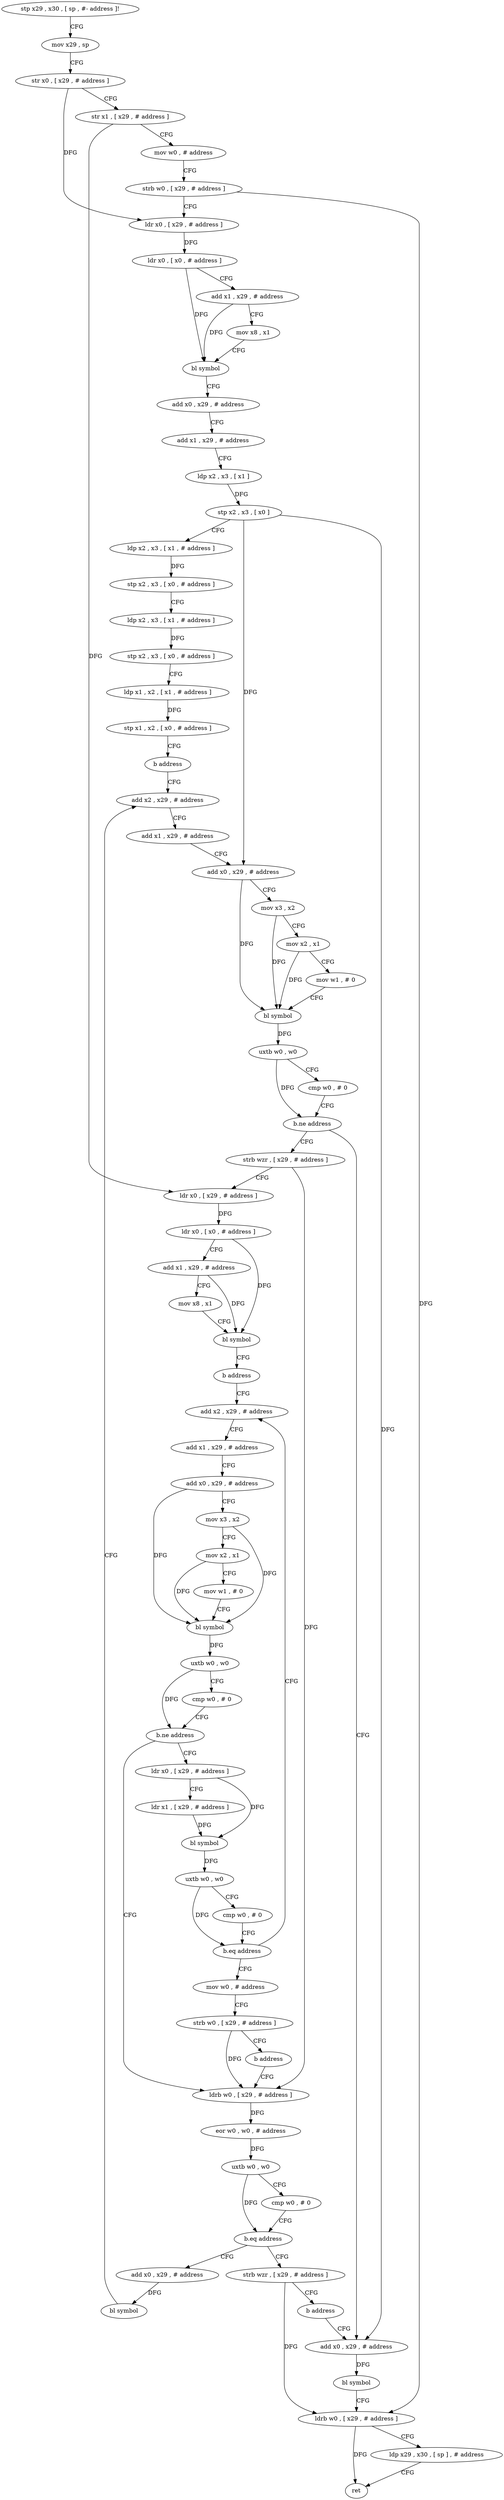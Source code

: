 digraph "func" {
"91468" [label = "stp x29 , x30 , [ sp , #- address ]!" ]
"91472" [label = "mov x29 , sp" ]
"91476" [label = "str x0 , [ x29 , # address ]" ]
"91480" [label = "str x1 , [ x29 , # address ]" ]
"91484" [label = "mov w0 , # address" ]
"91488" [label = "strb w0 , [ x29 , # address ]" ]
"91492" [label = "ldr x0 , [ x29 , # address ]" ]
"91496" [label = "ldr x0 , [ x0 , # address ]" ]
"91500" [label = "add x1 , x29 , # address" ]
"91504" [label = "mov x8 , x1" ]
"91508" [label = "bl symbol" ]
"91512" [label = "add x0 , x29 , # address" ]
"91516" [label = "add x1 , x29 , # address" ]
"91520" [label = "ldp x2 , x3 , [ x1 ]" ]
"91524" [label = "stp x2 , x3 , [ x0 ]" ]
"91528" [label = "ldp x2 , x3 , [ x1 , # address ]" ]
"91532" [label = "stp x2 , x3 , [ x0 , # address ]" ]
"91536" [label = "ldp x2 , x3 , [ x1 , # address ]" ]
"91540" [label = "stp x2 , x3 , [ x0 , # address ]" ]
"91544" [label = "ldp x1 , x2 , [ x1 , # address ]" ]
"91548" [label = "stp x1 , x2 , [ x0 , # address ]" ]
"91552" [label = "b address" ]
"91696" [label = "add x2 , x29 , # address" ]
"91700" [label = "add x1 , x29 , # address" ]
"91704" [label = "add x0 , x29 , # address" ]
"91708" [label = "mov x3 , x2" ]
"91712" [label = "mov x2 , x1" ]
"91716" [label = "mov w1 , # 0" ]
"91720" [label = "bl symbol" ]
"91724" [label = "uxtb w0 , w0" ]
"91728" [label = "cmp w0 , # 0" ]
"91732" [label = "b.ne address" ]
"91556" [label = "strb wzr , [ x29 , # address ]" ]
"91736" [label = "add x0 , x29 , # address" ]
"91560" [label = "ldr x0 , [ x29 , # address ]" ]
"91564" [label = "ldr x0 , [ x0 , # address ]" ]
"91568" [label = "add x1 , x29 , # address" ]
"91572" [label = "mov x8 , x1" ]
"91576" [label = "bl symbol" ]
"91580" [label = "b address" ]
"91620" [label = "add x2 , x29 , # address" ]
"91740" [label = "bl symbol" ]
"91744" [label = "ldrb w0 , [ x29 , # address ]" ]
"91748" [label = "ldp x29 , x30 , [ sp ] , # address" ]
"91752" [label = "ret" ]
"91624" [label = "add x1 , x29 , # address" ]
"91628" [label = "add x0 , x29 , # address" ]
"91632" [label = "mov x3 , x2" ]
"91636" [label = "mov x2 , x1" ]
"91640" [label = "mov w1 , # 0" ]
"91644" [label = "bl symbol" ]
"91648" [label = "uxtb w0 , w0" ]
"91652" [label = "cmp w0 , # 0" ]
"91656" [label = "b.ne address" ]
"91584" [label = "ldr x0 , [ x29 , # address ]" ]
"91660" [label = "ldrb w0 , [ x29 , # address ]" ]
"91588" [label = "ldr x1 , [ x29 , # address ]" ]
"91592" [label = "bl symbol" ]
"91596" [label = "uxtb w0 , w0" ]
"91600" [label = "cmp w0 , # 0" ]
"91604" [label = "b.eq address" ]
"91608" [label = "mov w0 , # address" ]
"91664" [label = "eor w0 , w0 , # address" ]
"91668" [label = "uxtb w0 , w0" ]
"91672" [label = "cmp w0 , # 0" ]
"91676" [label = "b.eq address" ]
"91688" [label = "add x0 , x29 , # address" ]
"91680" [label = "strb wzr , [ x29 , # address ]" ]
"91612" [label = "strb w0 , [ x29 , # address ]" ]
"91616" [label = "b address" ]
"91692" [label = "bl symbol" ]
"91684" [label = "b address" ]
"91468" -> "91472" [ label = "CFG" ]
"91472" -> "91476" [ label = "CFG" ]
"91476" -> "91480" [ label = "CFG" ]
"91476" -> "91492" [ label = "DFG" ]
"91480" -> "91484" [ label = "CFG" ]
"91480" -> "91560" [ label = "DFG" ]
"91484" -> "91488" [ label = "CFG" ]
"91488" -> "91492" [ label = "CFG" ]
"91488" -> "91744" [ label = "DFG" ]
"91492" -> "91496" [ label = "DFG" ]
"91496" -> "91500" [ label = "CFG" ]
"91496" -> "91508" [ label = "DFG" ]
"91500" -> "91504" [ label = "CFG" ]
"91500" -> "91508" [ label = "DFG" ]
"91504" -> "91508" [ label = "CFG" ]
"91508" -> "91512" [ label = "CFG" ]
"91512" -> "91516" [ label = "CFG" ]
"91516" -> "91520" [ label = "CFG" ]
"91520" -> "91524" [ label = "DFG" ]
"91524" -> "91528" [ label = "CFG" ]
"91524" -> "91704" [ label = "DFG" ]
"91524" -> "91736" [ label = "DFG" ]
"91528" -> "91532" [ label = "DFG" ]
"91532" -> "91536" [ label = "CFG" ]
"91536" -> "91540" [ label = "DFG" ]
"91540" -> "91544" [ label = "CFG" ]
"91544" -> "91548" [ label = "DFG" ]
"91548" -> "91552" [ label = "CFG" ]
"91552" -> "91696" [ label = "CFG" ]
"91696" -> "91700" [ label = "CFG" ]
"91700" -> "91704" [ label = "CFG" ]
"91704" -> "91708" [ label = "CFG" ]
"91704" -> "91720" [ label = "DFG" ]
"91708" -> "91712" [ label = "CFG" ]
"91708" -> "91720" [ label = "DFG" ]
"91712" -> "91716" [ label = "CFG" ]
"91712" -> "91720" [ label = "DFG" ]
"91716" -> "91720" [ label = "CFG" ]
"91720" -> "91724" [ label = "DFG" ]
"91724" -> "91728" [ label = "CFG" ]
"91724" -> "91732" [ label = "DFG" ]
"91728" -> "91732" [ label = "CFG" ]
"91732" -> "91556" [ label = "CFG" ]
"91732" -> "91736" [ label = "CFG" ]
"91556" -> "91560" [ label = "CFG" ]
"91556" -> "91660" [ label = "DFG" ]
"91736" -> "91740" [ label = "DFG" ]
"91560" -> "91564" [ label = "DFG" ]
"91564" -> "91568" [ label = "CFG" ]
"91564" -> "91576" [ label = "DFG" ]
"91568" -> "91572" [ label = "CFG" ]
"91568" -> "91576" [ label = "DFG" ]
"91572" -> "91576" [ label = "CFG" ]
"91576" -> "91580" [ label = "CFG" ]
"91580" -> "91620" [ label = "CFG" ]
"91620" -> "91624" [ label = "CFG" ]
"91740" -> "91744" [ label = "CFG" ]
"91744" -> "91748" [ label = "CFG" ]
"91744" -> "91752" [ label = "DFG" ]
"91748" -> "91752" [ label = "CFG" ]
"91624" -> "91628" [ label = "CFG" ]
"91628" -> "91632" [ label = "CFG" ]
"91628" -> "91644" [ label = "DFG" ]
"91632" -> "91636" [ label = "CFG" ]
"91632" -> "91644" [ label = "DFG" ]
"91636" -> "91640" [ label = "CFG" ]
"91636" -> "91644" [ label = "DFG" ]
"91640" -> "91644" [ label = "CFG" ]
"91644" -> "91648" [ label = "DFG" ]
"91648" -> "91652" [ label = "CFG" ]
"91648" -> "91656" [ label = "DFG" ]
"91652" -> "91656" [ label = "CFG" ]
"91656" -> "91584" [ label = "CFG" ]
"91656" -> "91660" [ label = "CFG" ]
"91584" -> "91588" [ label = "CFG" ]
"91584" -> "91592" [ label = "DFG" ]
"91660" -> "91664" [ label = "DFG" ]
"91588" -> "91592" [ label = "DFG" ]
"91592" -> "91596" [ label = "DFG" ]
"91596" -> "91600" [ label = "CFG" ]
"91596" -> "91604" [ label = "DFG" ]
"91600" -> "91604" [ label = "CFG" ]
"91604" -> "91620" [ label = "CFG" ]
"91604" -> "91608" [ label = "CFG" ]
"91608" -> "91612" [ label = "CFG" ]
"91664" -> "91668" [ label = "DFG" ]
"91668" -> "91672" [ label = "CFG" ]
"91668" -> "91676" [ label = "DFG" ]
"91672" -> "91676" [ label = "CFG" ]
"91676" -> "91688" [ label = "CFG" ]
"91676" -> "91680" [ label = "CFG" ]
"91688" -> "91692" [ label = "DFG" ]
"91680" -> "91684" [ label = "CFG" ]
"91680" -> "91744" [ label = "DFG" ]
"91612" -> "91616" [ label = "CFG" ]
"91612" -> "91660" [ label = "DFG" ]
"91616" -> "91660" [ label = "CFG" ]
"91692" -> "91696" [ label = "CFG" ]
"91684" -> "91736" [ label = "CFG" ]
}
